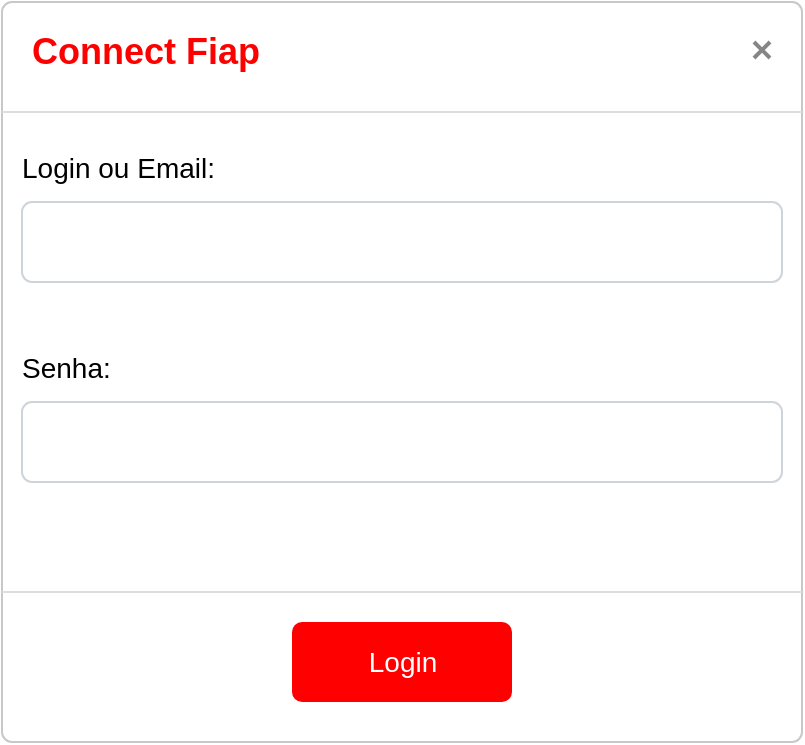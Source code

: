 <mxfile version="20.2.8" type="device" pages="2"><diagram id="Ktw0YcZMNmFnvBMGqkyo" name="Login"><mxGraphModel dx="1583" dy="643" grid="1" gridSize="10" guides="1" tooltips="1" connect="1" arrows="1" fold="1" page="1" pageScale="1" pageWidth="827" pageHeight="1169" math="0" shadow="0"><root><mxCell id="0"/><mxCell id="1" parent="0"/><mxCell id="SYd0loeQPT9eE0nI-ARy-21" value="Connect Fiap" style="html=1;shadow=0;dashed=0;shape=mxgraph.bootstrap.rrect;rSize=5;html=1;strokeColor=#C8C8C8;fillColor=#ffffff;whiteSpace=wrap;verticalAlign=top;align=left;fontSize=18;spacing=15;spacingTop=-5;rounded=1;fontStyle=1;fontColor=#FF0000;" vertex="1" parent="1"><mxGeometry x="40" y="40" width="400" height="370" as="geometry"/></mxCell><mxCell id="SYd0loeQPT9eE0nI-ARy-22" value="" style="shape=line;strokeColor=#dddddd;resizeWidth=1;rounded=1;" vertex="1" parent="SYd0loeQPT9eE0nI-ARy-21"><mxGeometry width="400" height="10" relative="1" as="geometry"><mxPoint y="50" as="offset"/></mxGeometry></mxCell><mxCell id="SYd0loeQPT9eE0nI-ARy-23" value="" style="html=1;shadow=0;dashed=0;shape=mxgraph.bootstrap.x;strokeColor=#868686;strokeWidth=2;rounded=1;" vertex="1" parent="SYd0loeQPT9eE0nI-ARy-21"><mxGeometry x="1" width="8" height="8" relative="1" as="geometry"><mxPoint x="-24" y="20" as="offset"/></mxGeometry></mxCell><mxCell id="SYd0loeQPT9eE0nI-ARy-24" value="Login ou Email:" style="strokeColor=none;fillColor=none;resizeWidth=1;align=left;verticalAlign=top;spacing=10;fontSize=14;whiteSpace=wrap;html=1;rounded=1;" vertex="1" parent="SYd0loeQPT9eE0nI-ARy-21"><mxGeometry width="400" height="40" relative="1" as="geometry"><mxPoint y="60" as="offset"/></mxGeometry></mxCell><mxCell id="SYd0loeQPT9eE0nI-ARy-25" value="" style="html=1;shadow=0;dashed=0;shape=mxgraph.bootstrap.rrect;rSize=5;strokeColor=#CED4DA;fillColor=none;align=left;verticalAlign=middle;spacing=10;fontSize=14;whiteSpace=wrap;html=1;rounded=1;" vertex="1" parent="SYd0loeQPT9eE0nI-ARy-21"><mxGeometry width="380" height="40" relative="1" as="geometry"><mxPoint x="10" y="100" as="offset"/></mxGeometry></mxCell><mxCell id="SYd0loeQPT9eE0nI-ARy-26" value="Senha:" style="strokeColor=none;fillColor=none;resizeWidth=1;align=left;verticalAlign=top;spacing=10;fontSize=14;whiteSpace=wrap;html=1;rounded=1;" vertex="1" parent="SYd0loeQPT9eE0nI-ARy-21"><mxGeometry width="400" height="40" relative="1" as="geometry"><mxPoint y="160" as="offset"/></mxGeometry></mxCell><mxCell id="SYd0loeQPT9eE0nI-ARy-27" value="" style="html=1;shadow=0;dashed=0;shape=mxgraph.bootstrap.rrect;rSize=5;strokeColor=#CED4DA;fillColor=none;align=left;verticalAlign=middle;spacing=10;fontSize=14;whiteSpace=wrap;html=1;rounded=1;" vertex="1" parent="SYd0loeQPT9eE0nI-ARy-21"><mxGeometry width="380" height="40" relative="1" as="geometry"><mxPoint x="10" y="200" as="offset"/></mxGeometry></mxCell><mxCell id="SYd0loeQPT9eE0nI-ARy-28" value="" style="shape=line;strokeColor=#dddddd;resizeWidth=1;rounded=1;" vertex="1" parent="SYd0loeQPT9eE0nI-ARy-21"><mxGeometry width="400" height="10" relative="1" as="geometry"><mxPoint y="290" as="offset"/></mxGeometry></mxCell><mxCell id="SYd0loeQPT9eE0nI-ARy-29" value="Login" style="html=1;shadow=0;dashed=0;shape=mxgraph.bootstrap.rrect;rSize=5;fillColor=#FF0000;strokeColor=none;fontColor=#FFFFFF;fontSize=14;rounded=1;" vertex="1" parent="SYd0loeQPT9eE0nI-ARy-21"><mxGeometry x="1" y="1" width="110" height="40" relative="1" as="geometry"><mxPoint x="-255" y="-60" as="offset"/></mxGeometry></mxCell></root></mxGraphModel></diagram><diagram id="DmlO3Hkc_wqDnX1U02d_" name="index"><mxGraphModel dx="2216" dy="900" grid="1" gridSize="10" guides="1" tooltips="1" connect="1" arrows="1" fold="1" page="1" pageScale="1" pageWidth="827" pageHeight="1169" math="0" shadow="0"><root><mxCell id="0"/><mxCell id="1" parent="0"/></root></mxGraphModel></diagram></mxfile>